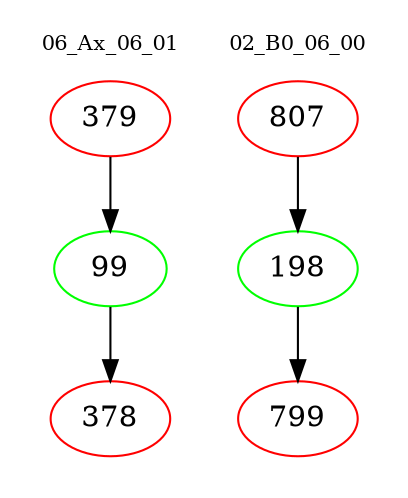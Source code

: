 digraph{
subgraph cluster_0 {
color = white
label = "06_Ax_06_01";
fontsize=10;
T0_379 [label="379", color="red"]
T0_379 -> T0_99 [color="black"]
T0_99 [label="99", color="green"]
T0_99 -> T0_378 [color="black"]
T0_378 [label="378", color="red"]
}
subgraph cluster_1 {
color = white
label = "02_B0_06_00";
fontsize=10;
T1_807 [label="807", color="red"]
T1_807 -> T1_198 [color="black"]
T1_198 [label="198", color="green"]
T1_198 -> T1_799 [color="black"]
T1_799 [label="799", color="red"]
}
}
